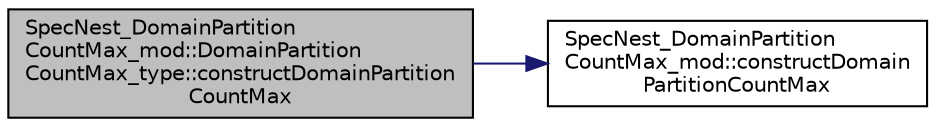 digraph "SpecNest_DomainPartitionCountMax_mod::DomainPartitionCountMax_type::constructDomainPartitionCountMax"
{
 // LATEX_PDF_SIZE
  edge [fontname="Helvetica",fontsize="10",labelfontname="Helvetica",labelfontsize="10"];
  node [fontname="Helvetica",fontsize="10",shape=record];
  rankdir="LR";
  Node1 [label="SpecNest_DomainPartition\lCountMax_mod::DomainPartition\lCountMax_type::constructDomainPartition\lCountMax",height=0.2,width=0.4,color="black", fillcolor="grey75", style="filled", fontcolor="black",tooltip=" "];
  Node1 -> Node2 [color="midnightblue",fontsize="10",style="solid",fontname="Helvetica"];
  Node2 [label="SpecNest_DomainPartition\lCountMax_mod::constructDomain\lPartitionCountMax",height=0.2,width=0.4,color="black", fillcolor="white", style="filled",URL="$namespaceSpecNest__DomainPartitionCountMax__mod.html#a2b475924818b9d77849a83bb9fe0bd03",tooltip=" "];
}
